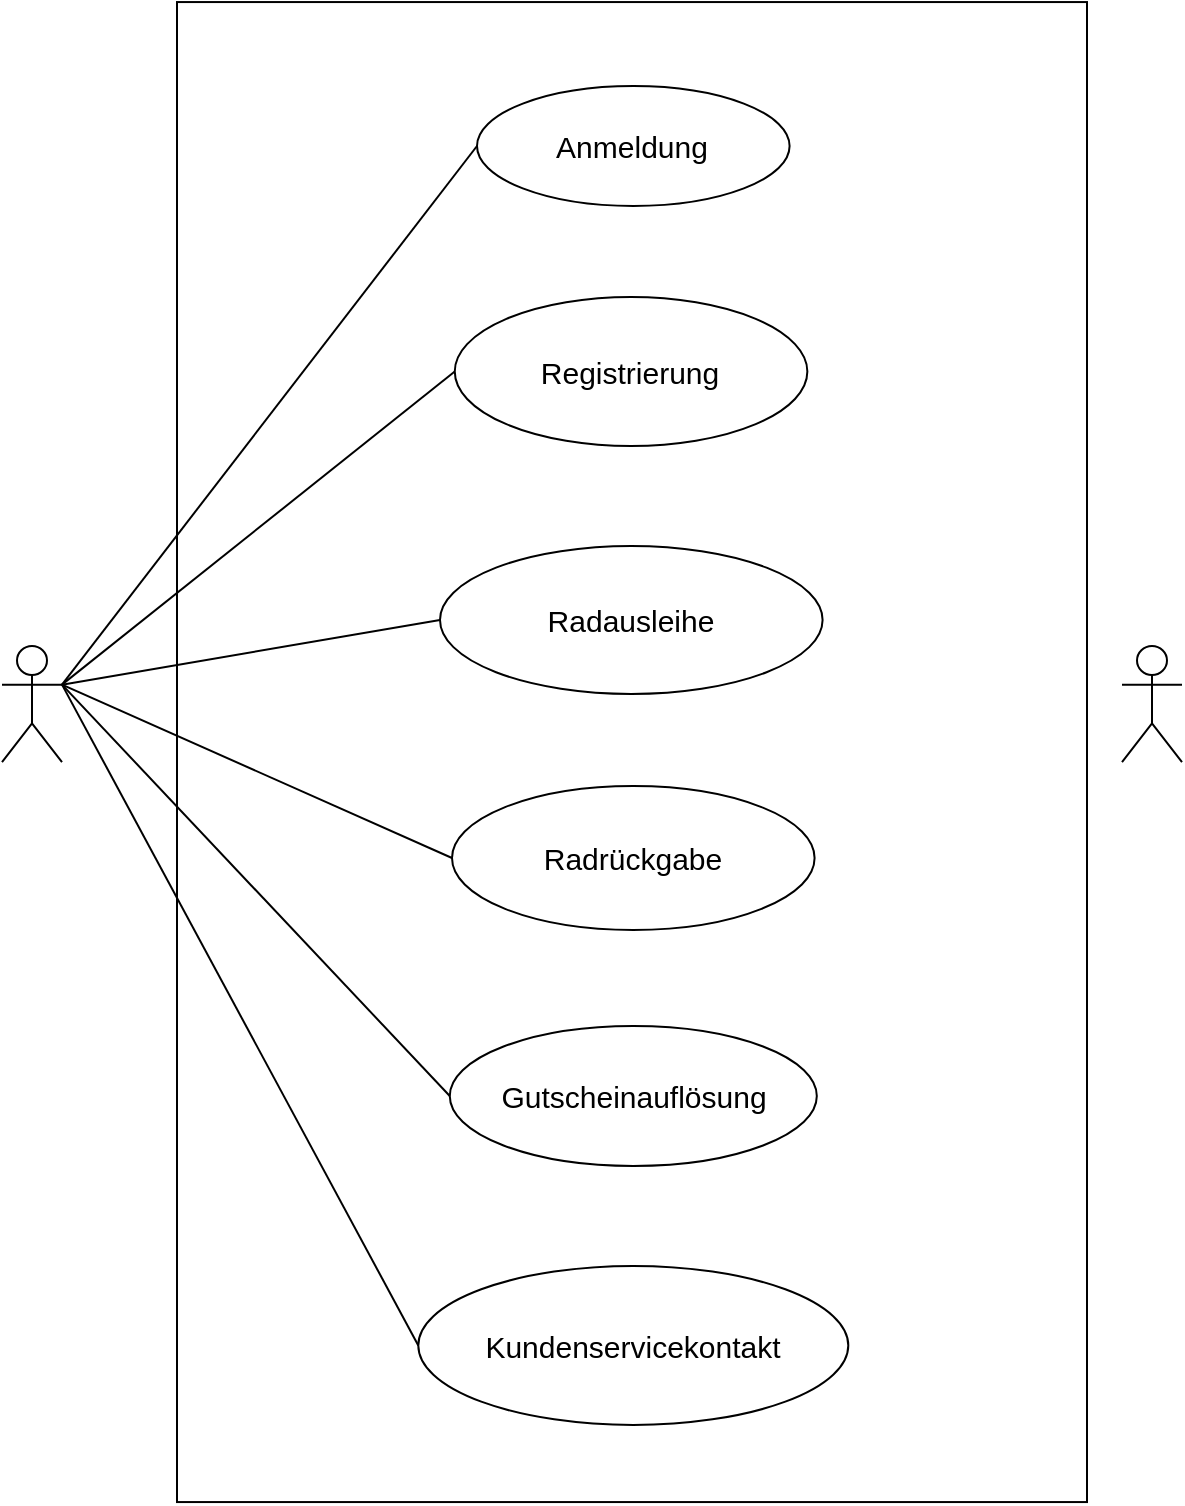 <mxfile version="22.1.0" type="github">
  <diagram name="Page-1" id="oXrtzLeK_FP_H-q1y8PM">
    <mxGraphModel dx="794" dy="430" grid="1" gridSize="10" guides="1" tooltips="1" connect="1" arrows="1" fold="1" page="1" pageScale="1" pageWidth="850" pageHeight="1100" math="0" shadow="0">
      <root>
        <mxCell id="0" />
        <mxCell id="1" parent="0" />
        <mxCell id="v3Q2AHXwAPa4qz70-Mcr-176" value="" style="rounded=0;whiteSpace=wrap;html=1;rotation=90;fillColor=none;" parent="1" vertex="1">
          <mxGeometry x="50" y="1005.53" width="750" height="455" as="geometry" />
        </mxCell>
        <mxCell id="v3Q2AHXwAPa4qz70-Mcr-138" value="" style="endArrow=none;html=1;rounded=0;entryX=0;entryY=0.5;entryDx=0;entryDy=0;exitX=1;exitY=0.333;exitDx=0;exitDy=0;exitPerimeter=0;" parent="1" source="v3Q2AHXwAPa4qz70-Mcr-166" target="v3Q2AHXwAPa4qz70-Mcr-141" edge="1">
          <mxGeometry width="50" height="50" relative="1" as="geometry">
            <mxPoint x="76.31" y="1216.207" as="sourcePoint" />
            <mxPoint x="166.31" y="570.59" as="targetPoint" />
          </mxGeometry>
        </mxCell>
        <mxCell id="v3Q2AHXwAPa4qz70-Mcr-139" value="" style="endArrow=none;html=1;rounded=0;exitX=1;exitY=0.333;exitDx=0;exitDy=0;exitPerimeter=0;entryX=0;entryY=0.5;entryDx=0;entryDy=0;" parent="1" source="v3Q2AHXwAPa4qz70-Mcr-166" target="v3Q2AHXwAPa4qz70-Mcr-163" edge="1">
          <mxGeometry width="50" height="50" relative="1" as="geometry">
            <mxPoint x="76.31" y="1216.207" as="sourcePoint" />
            <mxPoint x="156.31" y="550.59" as="targetPoint" />
          </mxGeometry>
        </mxCell>
        <mxCell id="v3Q2AHXwAPa4qz70-Mcr-140" value="" style="endArrow=none;html=1;rounded=0;entryX=0;entryY=0.5;entryDx=0;entryDy=0;exitX=1;exitY=0.333;exitDx=0;exitDy=0;exitPerimeter=0;" parent="1" source="v3Q2AHXwAPa4qz70-Mcr-166" target="v3Q2AHXwAPa4qz70-Mcr-164" edge="1">
          <mxGeometry width="50" height="50" relative="1" as="geometry">
            <mxPoint x="76.31" y="1216.207" as="sourcePoint" />
            <mxPoint x="171.31" y="723.59" as="targetPoint" />
          </mxGeometry>
        </mxCell>
        <mxCell id="v3Q2AHXwAPa4qz70-Mcr-141" value="Registrierung" style="ellipse;whiteSpace=wrap;html=1;fontSize=15;" parent="1" vertex="1">
          <mxGeometry x="336.38" y="1005.53" width="176.3" height="74.47" as="geometry" />
        </mxCell>
        <mxCell id="v3Q2AHXwAPa4qz70-Mcr-144" value="Gutscheinauflösung" style="ellipse;whiteSpace=wrap;html=1;fontSize=15;" parent="1" vertex="1">
          <mxGeometry x="333.89" y="1370" width="183.52" height="70" as="geometry" />
        </mxCell>
        <mxCell id="v3Q2AHXwAPa4qz70-Mcr-152" value="Kundenservicekontakt" style="ellipse;whiteSpace=wrap;html=1;fontSize=15;" parent="1" vertex="1">
          <mxGeometry x="318.15" y="1490" width="215" height="79.47" as="geometry" />
        </mxCell>
        <mxCell id="v3Q2AHXwAPa4qz70-Mcr-155" value="" style="endArrow=none;html=1;rounded=0;entryX=0;entryY=0.5;entryDx=0;entryDy=0;exitX=1;exitY=0.333;exitDx=0;exitDy=0;exitPerimeter=0;" parent="1" source="v3Q2AHXwAPa4qz70-Mcr-166" target="v3Q2AHXwAPa4qz70-Mcr-144" edge="1">
          <mxGeometry width="50" height="50" relative="1" as="geometry">
            <mxPoint x="76.31" y="1246" as="sourcePoint" />
            <mxPoint x="216.31" y="1252.53" as="targetPoint" />
          </mxGeometry>
        </mxCell>
        <mxCell id="v3Q2AHXwAPa4qz70-Mcr-157" value="" style="endArrow=none;html=1;rounded=0;entryX=0;entryY=0.5;entryDx=0;entryDy=0;exitX=1;exitY=0.333;exitDx=0;exitDy=0;exitPerimeter=0;" parent="1" source="v3Q2AHXwAPa4qz70-Mcr-166" target="v3Q2AHXwAPa4qz70-Mcr-152" edge="1">
          <mxGeometry width="50" height="50" relative="1" as="geometry">
            <mxPoint x="76.31" y="1245.5" as="sourcePoint" />
            <mxPoint x="201.31" y="1376.53" as="targetPoint" />
          </mxGeometry>
        </mxCell>
        <mxCell id="v3Q2AHXwAPa4qz70-Mcr-163" value="Anmeldung" style="ellipse;whiteSpace=wrap;html=1;fontSize=15;" parent="1" vertex="1">
          <mxGeometry x="347.5" y="900" width="156.3" height="60" as="geometry" />
        </mxCell>
        <mxCell id="v3Q2AHXwAPa4qz70-Mcr-164" value="Radausleihe" style="ellipse;whiteSpace=wrap;html=1;fontSize=15;" parent="1" vertex="1">
          <mxGeometry x="329.0" y="1130" width="191.3" height="73.94" as="geometry" />
        </mxCell>
        <mxCell id="v3Q2AHXwAPa4qz70-Mcr-165" value="Radrückgabe" style="ellipse;whiteSpace=wrap;html=1;fontSize=15;" parent="1" vertex="1">
          <mxGeometry x="335" y="1250" width="181.3" height="71.97" as="geometry" />
        </mxCell>
        <mxCell id="v3Q2AHXwAPa4qz70-Mcr-166" value="" style="shape=umlActor;verticalLabelPosition=bottom;verticalAlign=top;html=1;outlineConnect=0;" parent="1" vertex="1">
          <mxGeometry x="110" y="1180" width="30" height="58.03" as="geometry" />
        </mxCell>
        <mxCell id="v3Q2AHXwAPa4qz70-Mcr-167" value="" style="endArrow=none;html=1;rounded=0;entryX=0;entryY=0.5;entryDx=0;entryDy=0;exitX=1;exitY=0.333;exitDx=0;exitDy=0;exitPerimeter=0;" parent="1" source="v3Q2AHXwAPa4qz70-Mcr-166" target="v3Q2AHXwAPa4qz70-Mcr-165" edge="1">
          <mxGeometry width="50" height="50" relative="1" as="geometry">
            <mxPoint x="140" y="1218" as="sourcePoint" />
            <mxPoint x="393.31" y="1141" as="targetPoint" />
          </mxGeometry>
        </mxCell>
        <mxCell id="Ydkq3i7rLbuJ74HGtgoE-2" value="" style="shape=umlActor;verticalLabelPosition=bottom;verticalAlign=top;html=1;outlineConnect=0;" vertex="1" parent="1">
          <mxGeometry x="670" y="1180" width="30" height="58.03" as="geometry" />
        </mxCell>
      </root>
    </mxGraphModel>
  </diagram>
</mxfile>
